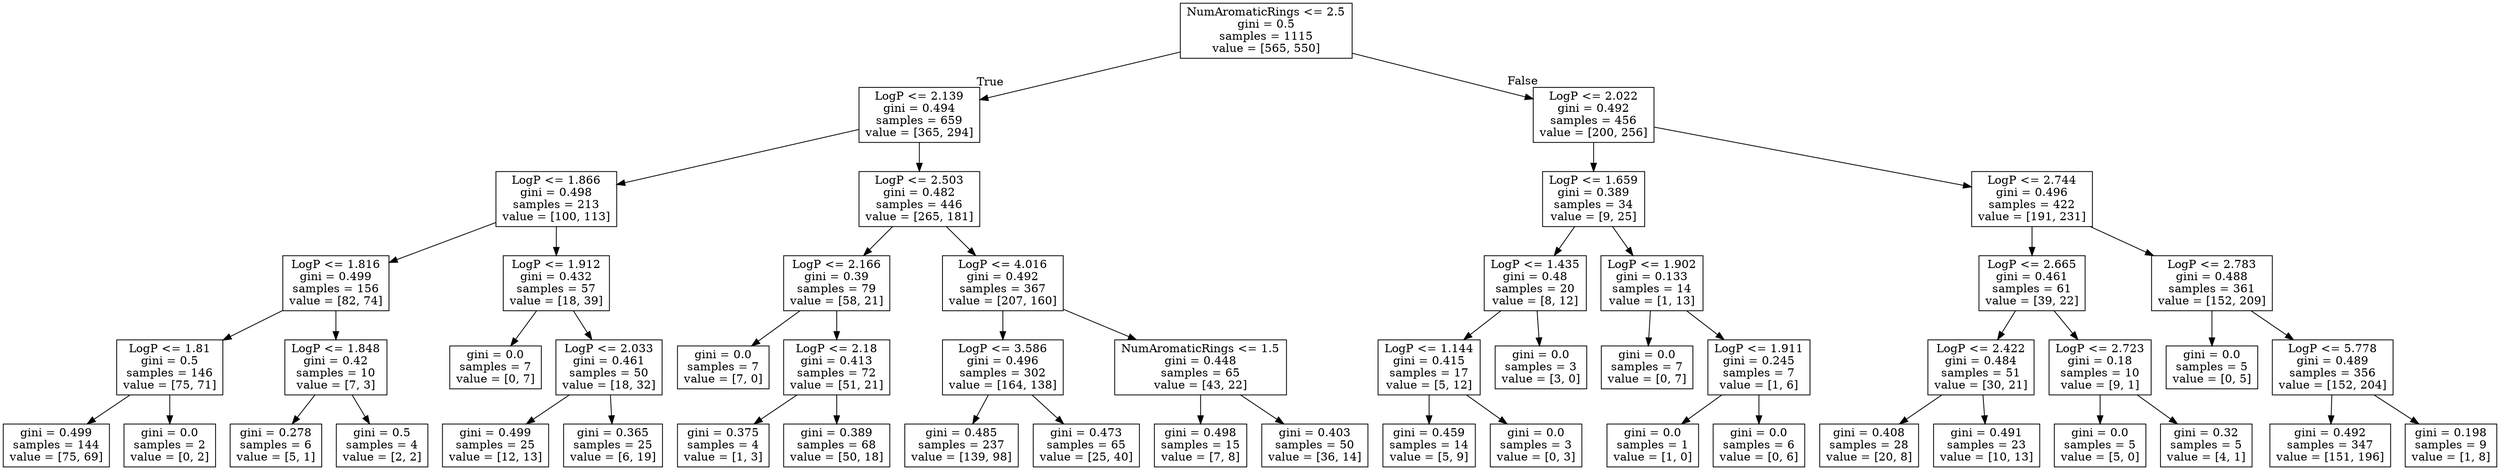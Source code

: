 digraph Tree {
node [shape=box] ;
0 [label="NumAromaticRings <= 2.5\ngini = 0.5\nsamples = 1115\nvalue = [565, 550]"] ;
1 [label="LogP <= 2.139\ngini = 0.494\nsamples = 659\nvalue = [365, 294]"] ;
0 -> 1 [labeldistance=2.5, labelangle=45, headlabel="True"] ;
2 [label="LogP <= 1.866\ngini = 0.498\nsamples = 213\nvalue = [100, 113]"] ;
1 -> 2 ;
3 [label="LogP <= 1.816\ngini = 0.499\nsamples = 156\nvalue = [82, 74]"] ;
2 -> 3 ;
4 [label="LogP <= 1.81\ngini = 0.5\nsamples = 146\nvalue = [75, 71]"] ;
3 -> 4 ;
5 [label="gini = 0.499\nsamples = 144\nvalue = [75, 69]"] ;
4 -> 5 ;
6 [label="gini = 0.0\nsamples = 2\nvalue = [0, 2]"] ;
4 -> 6 ;
7 [label="LogP <= 1.848\ngini = 0.42\nsamples = 10\nvalue = [7, 3]"] ;
3 -> 7 ;
8 [label="gini = 0.278\nsamples = 6\nvalue = [5, 1]"] ;
7 -> 8 ;
9 [label="gini = 0.5\nsamples = 4\nvalue = [2, 2]"] ;
7 -> 9 ;
10 [label="LogP <= 1.912\ngini = 0.432\nsamples = 57\nvalue = [18, 39]"] ;
2 -> 10 ;
11 [label="gini = 0.0\nsamples = 7\nvalue = [0, 7]"] ;
10 -> 11 ;
12 [label="LogP <= 2.033\ngini = 0.461\nsamples = 50\nvalue = [18, 32]"] ;
10 -> 12 ;
13 [label="gini = 0.499\nsamples = 25\nvalue = [12, 13]"] ;
12 -> 13 ;
14 [label="gini = 0.365\nsamples = 25\nvalue = [6, 19]"] ;
12 -> 14 ;
15 [label="LogP <= 2.503\ngini = 0.482\nsamples = 446\nvalue = [265, 181]"] ;
1 -> 15 ;
16 [label="LogP <= 2.166\ngini = 0.39\nsamples = 79\nvalue = [58, 21]"] ;
15 -> 16 ;
17 [label="gini = 0.0\nsamples = 7\nvalue = [7, 0]"] ;
16 -> 17 ;
18 [label="LogP <= 2.18\ngini = 0.413\nsamples = 72\nvalue = [51, 21]"] ;
16 -> 18 ;
19 [label="gini = 0.375\nsamples = 4\nvalue = [1, 3]"] ;
18 -> 19 ;
20 [label="gini = 0.389\nsamples = 68\nvalue = [50, 18]"] ;
18 -> 20 ;
21 [label="LogP <= 4.016\ngini = 0.492\nsamples = 367\nvalue = [207, 160]"] ;
15 -> 21 ;
22 [label="LogP <= 3.586\ngini = 0.496\nsamples = 302\nvalue = [164, 138]"] ;
21 -> 22 ;
23 [label="gini = 0.485\nsamples = 237\nvalue = [139, 98]"] ;
22 -> 23 ;
24 [label="gini = 0.473\nsamples = 65\nvalue = [25, 40]"] ;
22 -> 24 ;
25 [label="NumAromaticRings <= 1.5\ngini = 0.448\nsamples = 65\nvalue = [43, 22]"] ;
21 -> 25 ;
26 [label="gini = 0.498\nsamples = 15\nvalue = [7, 8]"] ;
25 -> 26 ;
27 [label="gini = 0.403\nsamples = 50\nvalue = [36, 14]"] ;
25 -> 27 ;
28 [label="LogP <= 2.022\ngini = 0.492\nsamples = 456\nvalue = [200, 256]"] ;
0 -> 28 [labeldistance=2.5, labelangle=-45, headlabel="False"] ;
29 [label="LogP <= 1.659\ngini = 0.389\nsamples = 34\nvalue = [9, 25]"] ;
28 -> 29 ;
30 [label="LogP <= 1.435\ngini = 0.48\nsamples = 20\nvalue = [8, 12]"] ;
29 -> 30 ;
31 [label="LogP <= 1.144\ngini = 0.415\nsamples = 17\nvalue = [5, 12]"] ;
30 -> 31 ;
32 [label="gini = 0.459\nsamples = 14\nvalue = [5, 9]"] ;
31 -> 32 ;
33 [label="gini = 0.0\nsamples = 3\nvalue = [0, 3]"] ;
31 -> 33 ;
34 [label="gini = 0.0\nsamples = 3\nvalue = [3, 0]"] ;
30 -> 34 ;
35 [label="LogP <= 1.902\ngini = 0.133\nsamples = 14\nvalue = [1, 13]"] ;
29 -> 35 ;
36 [label="gini = 0.0\nsamples = 7\nvalue = [0, 7]"] ;
35 -> 36 ;
37 [label="LogP <= 1.911\ngini = 0.245\nsamples = 7\nvalue = [1, 6]"] ;
35 -> 37 ;
38 [label="gini = 0.0\nsamples = 1\nvalue = [1, 0]"] ;
37 -> 38 ;
39 [label="gini = 0.0\nsamples = 6\nvalue = [0, 6]"] ;
37 -> 39 ;
40 [label="LogP <= 2.744\ngini = 0.496\nsamples = 422\nvalue = [191, 231]"] ;
28 -> 40 ;
41 [label="LogP <= 2.665\ngini = 0.461\nsamples = 61\nvalue = [39, 22]"] ;
40 -> 41 ;
42 [label="LogP <= 2.422\ngini = 0.484\nsamples = 51\nvalue = [30, 21]"] ;
41 -> 42 ;
43 [label="gini = 0.408\nsamples = 28\nvalue = [20, 8]"] ;
42 -> 43 ;
44 [label="gini = 0.491\nsamples = 23\nvalue = [10, 13]"] ;
42 -> 44 ;
45 [label="LogP <= 2.723\ngini = 0.18\nsamples = 10\nvalue = [9, 1]"] ;
41 -> 45 ;
46 [label="gini = 0.0\nsamples = 5\nvalue = [5, 0]"] ;
45 -> 46 ;
47 [label="gini = 0.32\nsamples = 5\nvalue = [4, 1]"] ;
45 -> 47 ;
48 [label="LogP <= 2.783\ngini = 0.488\nsamples = 361\nvalue = [152, 209]"] ;
40 -> 48 ;
49 [label="gini = 0.0\nsamples = 5\nvalue = [0, 5]"] ;
48 -> 49 ;
50 [label="LogP <= 5.778\ngini = 0.489\nsamples = 356\nvalue = [152, 204]"] ;
48 -> 50 ;
51 [label="gini = 0.492\nsamples = 347\nvalue = [151, 196]"] ;
50 -> 51 ;
52 [label="gini = 0.198\nsamples = 9\nvalue = [1, 8]"] ;
50 -> 52 ;
}
